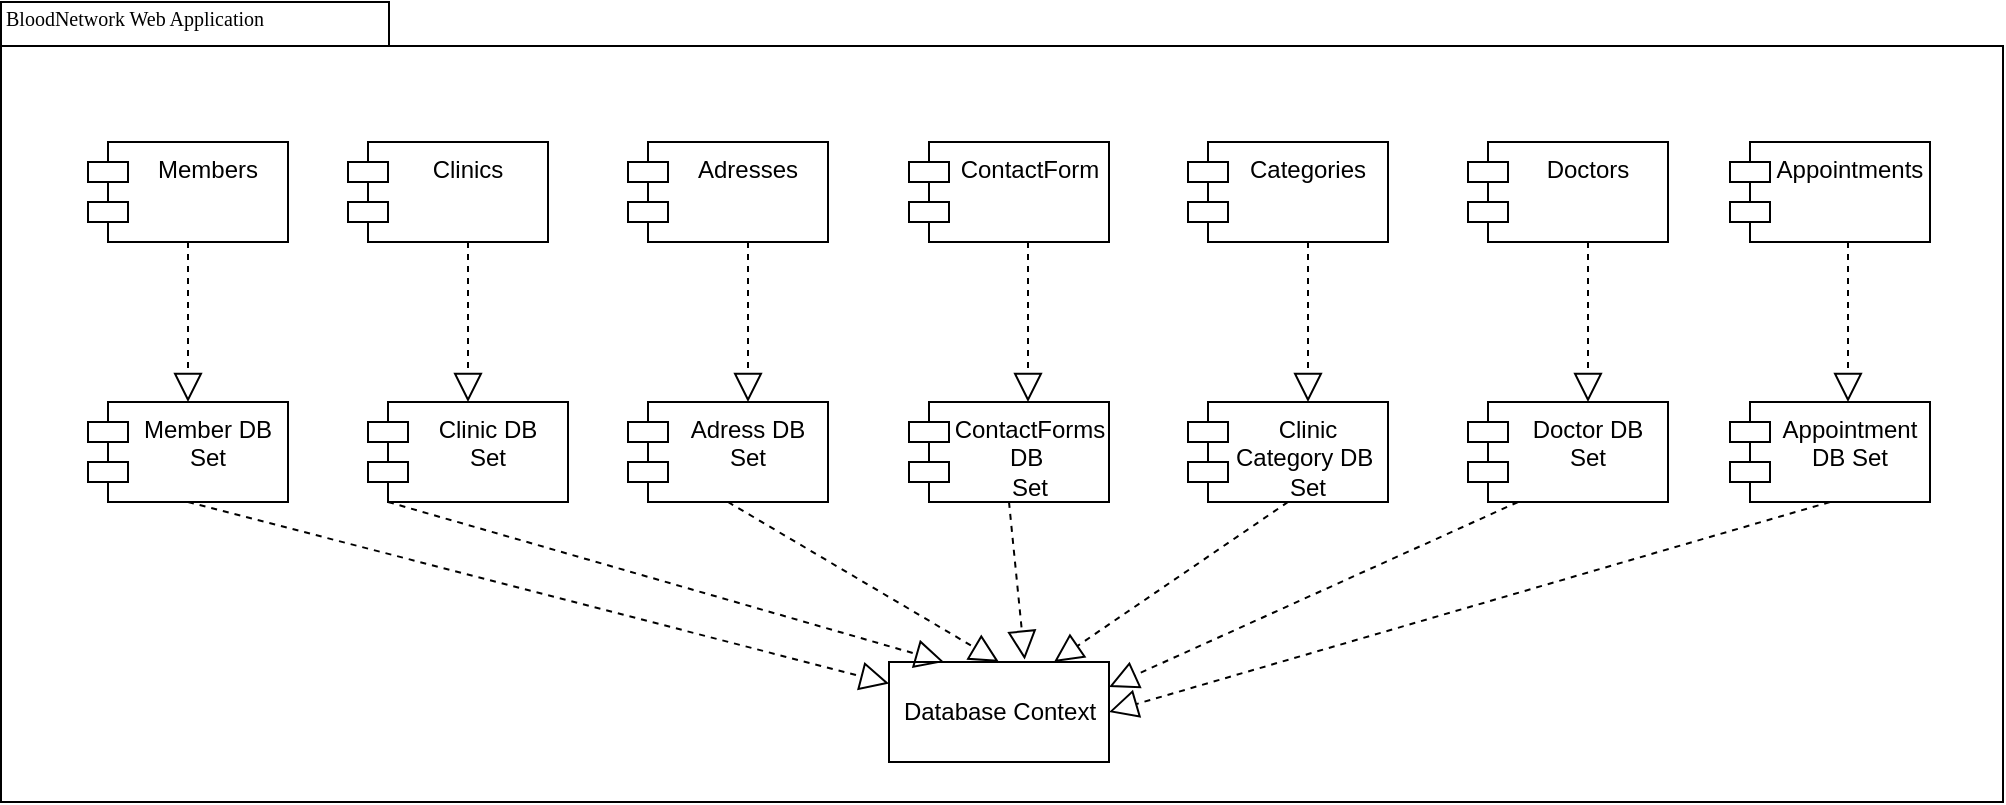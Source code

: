 <mxfile version="21.3.3" type="github">
  <diagram name="Page-1" id="b5b7bab2-c9e2-2cf4-8b2a-24fd1a2a6d21">
    <mxGraphModel dx="1444" dy="840" grid="1" gridSize="10" guides="1" tooltips="1" connect="1" arrows="1" fold="1" page="1" pageScale="1" pageWidth="827" pageHeight="1169" background="none" math="0" shadow="0">
      <root>
        <mxCell id="0" />
        <mxCell id="1" parent="0" />
        <mxCell id="6e0c8c40b5770093-72" value="" style="shape=folder;fontStyle=1;spacingTop=10;tabWidth=194;tabHeight=22;tabPosition=left;html=1;rounded=0;shadow=0;comic=0;labelBackgroundColor=none;strokeWidth=1;fontFamily=Verdana;fontSize=10;align=center;" parent="1" vertex="1">
          <mxGeometry x="326.5" y="230" width="1001" height="400" as="geometry" />
        </mxCell>
        <mxCell id="6e0c8c40b5770093-73" value="BloodNetwork Web Application" style="text;html=1;align=left;verticalAlign=top;spacingTop=-4;fontSize=10;fontFamily=Verdana" parent="1" vertex="1">
          <mxGeometry x="326.5" y="230" width="130" height="20" as="geometry" />
        </mxCell>
        <mxCell id="2G5Nj_QVPm8WkpnqLcrW-1" value="Member DB Set" style="shape=module;align=left;spacingLeft=20;align=center;verticalAlign=top;whiteSpace=wrap;html=1;" vertex="1" parent="1">
          <mxGeometry x="370" y="430" width="100" height="50" as="geometry" />
        </mxCell>
        <mxCell id="2G5Nj_QVPm8WkpnqLcrW-2" value="Appointment DB Set" style="shape=module;align=left;spacingLeft=20;align=center;verticalAlign=top;whiteSpace=wrap;html=1;" vertex="1" parent="1">
          <mxGeometry x="1191" y="430" width="100" height="50" as="geometry" />
        </mxCell>
        <mxCell id="2G5Nj_QVPm8WkpnqLcrW-3" value="Clinic&lt;br&gt;Category DB&amp;nbsp;&lt;br&gt;Set" style="shape=module;align=left;spacingLeft=20;align=center;verticalAlign=top;whiteSpace=wrap;html=1;" vertex="1" parent="1">
          <mxGeometry x="920" y="430" width="100" height="50" as="geometry" />
        </mxCell>
        <mxCell id="2G5Nj_QVPm8WkpnqLcrW-4" value="Clinic&amp;nbsp;DB &lt;br&gt;Set" style="shape=module;align=left;spacingLeft=20;align=center;verticalAlign=top;whiteSpace=wrap;html=1;" vertex="1" parent="1">
          <mxGeometry x="510" y="430" width="100" height="50" as="geometry" />
        </mxCell>
        <mxCell id="2G5Nj_QVPm8WkpnqLcrW-5" value="Adress DB &lt;br&gt;Set" style="shape=module;align=left;spacingLeft=20;align=center;verticalAlign=top;whiteSpace=wrap;html=1;" vertex="1" parent="1">
          <mxGeometry x="640" y="430" width="100" height="50" as="geometry" />
        </mxCell>
        <mxCell id="2G5Nj_QVPm8WkpnqLcrW-6" value="ContactForms DB&amp;nbsp;&lt;br&gt;Set" style="shape=module;align=left;spacingLeft=20;align=center;verticalAlign=top;whiteSpace=wrap;html=1;" vertex="1" parent="1">
          <mxGeometry x="780.5" y="430" width="100" height="50" as="geometry" />
        </mxCell>
        <mxCell id="2G5Nj_QVPm8WkpnqLcrW-15" value="Doctor DB&lt;br&gt;Set" style="shape=module;align=left;spacingLeft=20;align=center;verticalAlign=top;whiteSpace=wrap;html=1;" vertex="1" parent="1">
          <mxGeometry x="1060" y="430" width="100" height="50" as="geometry" />
        </mxCell>
        <mxCell id="2G5Nj_QVPm8WkpnqLcrW-22" value="Database Context" style="html=1;whiteSpace=wrap;" vertex="1" parent="1">
          <mxGeometry x="770.5" y="560" width="110" height="50" as="geometry" />
        </mxCell>
        <mxCell id="2G5Nj_QVPm8WkpnqLcrW-23" value="" style="endArrow=block;dashed=1;endFill=0;endSize=12;html=1;rounded=0;exitX=0.5;exitY=1;exitDx=0;exitDy=0;" edge="1" parent="1" source="2G5Nj_QVPm8WkpnqLcrW-1" target="2G5Nj_QVPm8WkpnqLcrW-22">
          <mxGeometry width="160" relative="1" as="geometry">
            <mxPoint x="750" y="530" as="sourcePoint" />
            <mxPoint x="910" y="530" as="targetPoint" />
          </mxGeometry>
        </mxCell>
        <mxCell id="2G5Nj_QVPm8WkpnqLcrW-25" value="" style="endArrow=block;dashed=1;endFill=0;endSize=12;html=1;rounded=0;entryX=0.25;entryY=0;entryDx=0;entryDy=0;exitX=0;exitY=1;exitDx=10;exitDy=0;exitPerimeter=0;" edge="1" parent="1" source="2G5Nj_QVPm8WkpnqLcrW-4" target="2G5Nj_QVPm8WkpnqLcrW-22">
          <mxGeometry width="160" relative="1" as="geometry">
            <mxPoint x="750" y="530" as="sourcePoint" />
            <mxPoint x="910" y="530" as="targetPoint" />
          </mxGeometry>
        </mxCell>
        <mxCell id="2G5Nj_QVPm8WkpnqLcrW-26" value="" style="endArrow=block;dashed=1;endFill=0;endSize=12;html=1;rounded=0;entryX=0.5;entryY=0;entryDx=0;entryDy=0;exitX=0.5;exitY=1;exitDx=0;exitDy=0;" edge="1" parent="1" source="2G5Nj_QVPm8WkpnqLcrW-5" target="2G5Nj_QVPm8WkpnqLcrW-22">
          <mxGeometry width="160" relative="1" as="geometry">
            <mxPoint x="750" y="530" as="sourcePoint" />
            <mxPoint x="910" y="530" as="targetPoint" />
          </mxGeometry>
        </mxCell>
        <mxCell id="2G5Nj_QVPm8WkpnqLcrW-28" value="" style="endArrow=block;dashed=1;endFill=0;endSize=12;html=1;rounded=0;exitX=0.5;exitY=1;exitDx=0;exitDy=0;entryX=0.617;entryY=-0.024;entryDx=0;entryDy=0;entryPerimeter=0;" edge="1" parent="1" source="2G5Nj_QVPm8WkpnqLcrW-6" target="2G5Nj_QVPm8WkpnqLcrW-22">
          <mxGeometry width="160" relative="1" as="geometry">
            <mxPoint x="750" y="530" as="sourcePoint" />
            <mxPoint x="840" y="570" as="targetPoint" />
          </mxGeometry>
        </mxCell>
        <mxCell id="2G5Nj_QVPm8WkpnqLcrW-29" value="" style="endArrow=block;dashed=1;endFill=0;endSize=12;html=1;rounded=0;exitX=0.5;exitY=1;exitDx=0;exitDy=0;entryX=0.75;entryY=0;entryDx=0;entryDy=0;" edge="1" parent="1" source="2G5Nj_QVPm8WkpnqLcrW-3" target="2G5Nj_QVPm8WkpnqLcrW-22">
          <mxGeometry width="160" relative="1" as="geometry">
            <mxPoint x="750" y="530" as="sourcePoint" />
            <mxPoint x="910" y="530" as="targetPoint" />
          </mxGeometry>
        </mxCell>
        <mxCell id="2G5Nj_QVPm8WkpnqLcrW-30" value="" style="endArrow=block;dashed=1;endFill=0;endSize=12;html=1;rounded=0;exitX=0.25;exitY=1;exitDx=0;exitDy=0;entryX=1;entryY=0.25;entryDx=0;entryDy=0;" edge="1" parent="1" source="2G5Nj_QVPm8WkpnqLcrW-15" target="2G5Nj_QVPm8WkpnqLcrW-22">
          <mxGeometry width="160" relative="1" as="geometry">
            <mxPoint x="980" y="490" as="sourcePoint" />
            <mxPoint x="863" y="570" as="targetPoint" />
          </mxGeometry>
        </mxCell>
        <mxCell id="2G5Nj_QVPm8WkpnqLcrW-31" value="" style="endArrow=block;dashed=1;endFill=0;endSize=12;html=1;rounded=0;exitX=0.5;exitY=1;exitDx=0;exitDy=0;entryX=1;entryY=0.5;entryDx=0;entryDy=0;" edge="1" parent="1" source="2G5Nj_QVPm8WkpnqLcrW-2" target="2G5Nj_QVPm8WkpnqLcrW-22">
          <mxGeometry width="160" relative="1" as="geometry">
            <mxPoint x="1095" y="490" as="sourcePoint" />
            <mxPoint x="891" y="583" as="targetPoint" />
          </mxGeometry>
        </mxCell>
        <mxCell id="2G5Nj_QVPm8WkpnqLcrW-32" value="Adresses" style="shape=module;align=left;spacingLeft=20;align=center;verticalAlign=top;whiteSpace=wrap;html=1;" vertex="1" parent="1">
          <mxGeometry x="640" y="300" width="100" height="50" as="geometry" />
        </mxCell>
        <mxCell id="2G5Nj_QVPm8WkpnqLcrW-33" value="Appointments" style="shape=module;align=left;spacingLeft=20;align=center;verticalAlign=top;whiteSpace=wrap;html=1;" vertex="1" parent="1">
          <mxGeometry x="1191" y="300" width="100" height="50" as="geometry" />
        </mxCell>
        <mxCell id="2G5Nj_QVPm8WkpnqLcrW-34" value="Categories" style="shape=module;align=left;spacingLeft=20;align=center;verticalAlign=top;whiteSpace=wrap;html=1;" vertex="1" parent="1">
          <mxGeometry x="920" y="300" width="100" height="50" as="geometry" />
        </mxCell>
        <mxCell id="2G5Nj_QVPm8WkpnqLcrW-35" value="Clinics" style="shape=module;align=left;spacingLeft=20;align=center;verticalAlign=top;whiteSpace=wrap;html=1;" vertex="1" parent="1">
          <mxGeometry x="500" y="300" width="100" height="50" as="geometry" />
        </mxCell>
        <mxCell id="2G5Nj_QVPm8WkpnqLcrW-36" value="Doctors" style="shape=module;align=left;spacingLeft=20;align=center;verticalAlign=top;whiteSpace=wrap;html=1;" vertex="1" parent="1">
          <mxGeometry x="1060" y="300" width="100" height="50" as="geometry" />
        </mxCell>
        <mxCell id="2G5Nj_QVPm8WkpnqLcrW-37" value="Members" style="shape=module;align=left;spacingLeft=20;align=center;verticalAlign=top;whiteSpace=wrap;html=1;" vertex="1" parent="1">
          <mxGeometry x="370" y="300" width="100" height="50" as="geometry" />
        </mxCell>
        <mxCell id="2G5Nj_QVPm8WkpnqLcrW-38" value="ContactForm" style="shape=module;align=left;spacingLeft=20;align=center;verticalAlign=top;whiteSpace=wrap;html=1;" vertex="1" parent="1">
          <mxGeometry x="780.5" y="300" width="100" height="50" as="geometry" />
        </mxCell>
        <mxCell id="2G5Nj_QVPm8WkpnqLcrW-40" value="" style="endArrow=block;dashed=1;endFill=0;endSize=12;html=1;rounded=0;entryX=0.5;entryY=0;entryDx=0;entryDy=0;exitX=0.5;exitY=1;exitDx=0;exitDy=0;" edge="1" parent="1" source="2G5Nj_QVPm8WkpnqLcrW-37" target="2G5Nj_QVPm8WkpnqLcrW-1">
          <mxGeometry width="160" relative="1" as="geometry">
            <mxPoint x="420" y="350" as="sourcePoint" />
            <mxPoint x="711" y="441" as="targetPoint" />
            <Array as="points" />
          </mxGeometry>
        </mxCell>
        <mxCell id="2G5Nj_QVPm8WkpnqLcrW-42" value="" style="endArrow=block;dashed=1;endFill=0;endSize=12;html=1;rounded=0;entryX=0.5;entryY=0;entryDx=0;entryDy=0;" edge="1" parent="1" target="2G5Nj_QVPm8WkpnqLcrW-4">
          <mxGeometry width="160" relative="1" as="geometry">
            <mxPoint x="560" y="350" as="sourcePoint" />
            <mxPoint x="440" y="450" as="targetPoint" />
            <Array as="points" />
          </mxGeometry>
        </mxCell>
        <mxCell id="2G5Nj_QVPm8WkpnqLcrW-43" value="" style="endArrow=block;dashed=1;endFill=0;endSize=12;html=1;rounded=0;entryX=0.5;entryY=0;entryDx=0;entryDy=0;" edge="1" parent="1">
          <mxGeometry width="160" relative="1" as="geometry">
            <mxPoint x="700" y="350" as="sourcePoint" />
            <mxPoint x="700" y="430" as="targetPoint" />
            <Array as="points" />
          </mxGeometry>
        </mxCell>
        <mxCell id="2G5Nj_QVPm8WkpnqLcrW-44" value="" style="endArrow=block;dashed=1;endFill=0;endSize=12;html=1;rounded=0;entryX=0.5;entryY=0;entryDx=0;entryDy=0;" edge="1" parent="1">
          <mxGeometry width="160" relative="1" as="geometry">
            <mxPoint x="840" y="350" as="sourcePoint" />
            <mxPoint x="840" y="430" as="targetPoint" />
            <Array as="points">
              <mxPoint x="840" y="380" />
            </Array>
          </mxGeometry>
        </mxCell>
        <mxCell id="2G5Nj_QVPm8WkpnqLcrW-45" value="" style="endArrow=block;dashed=1;endFill=0;endSize=12;html=1;rounded=0;entryX=0.5;entryY=0;entryDx=0;entryDy=0;" edge="1" parent="1">
          <mxGeometry width="160" relative="1" as="geometry">
            <mxPoint x="980" y="350" as="sourcePoint" />
            <mxPoint x="980" y="430" as="targetPoint" />
            <Array as="points" />
          </mxGeometry>
        </mxCell>
        <mxCell id="2G5Nj_QVPm8WkpnqLcrW-46" value="" style="endArrow=block;dashed=1;endFill=0;endSize=12;html=1;rounded=0;entryX=0.5;entryY=0;entryDx=0;entryDy=0;" edge="1" parent="1">
          <mxGeometry width="160" relative="1" as="geometry">
            <mxPoint x="1120" y="350" as="sourcePoint" />
            <mxPoint x="1120" y="430" as="targetPoint" />
            <Array as="points" />
          </mxGeometry>
        </mxCell>
        <mxCell id="2G5Nj_QVPm8WkpnqLcrW-47" value="" style="endArrow=block;dashed=1;endFill=0;endSize=12;html=1;rounded=0;entryX=0.5;entryY=0;entryDx=0;entryDy=0;" edge="1" parent="1">
          <mxGeometry width="160" relative="1" as="geometry">
            <mxPoint x="1250" y="350" as="sourcePoint" />
            <mxPoint x="1250" y="430" as="targetPoint" />
            <Array as="points" />
          </mxGeometry>
        </mxCell>
      </root>
    </mxGraphModel>
  </diagram>
</mxfile>
